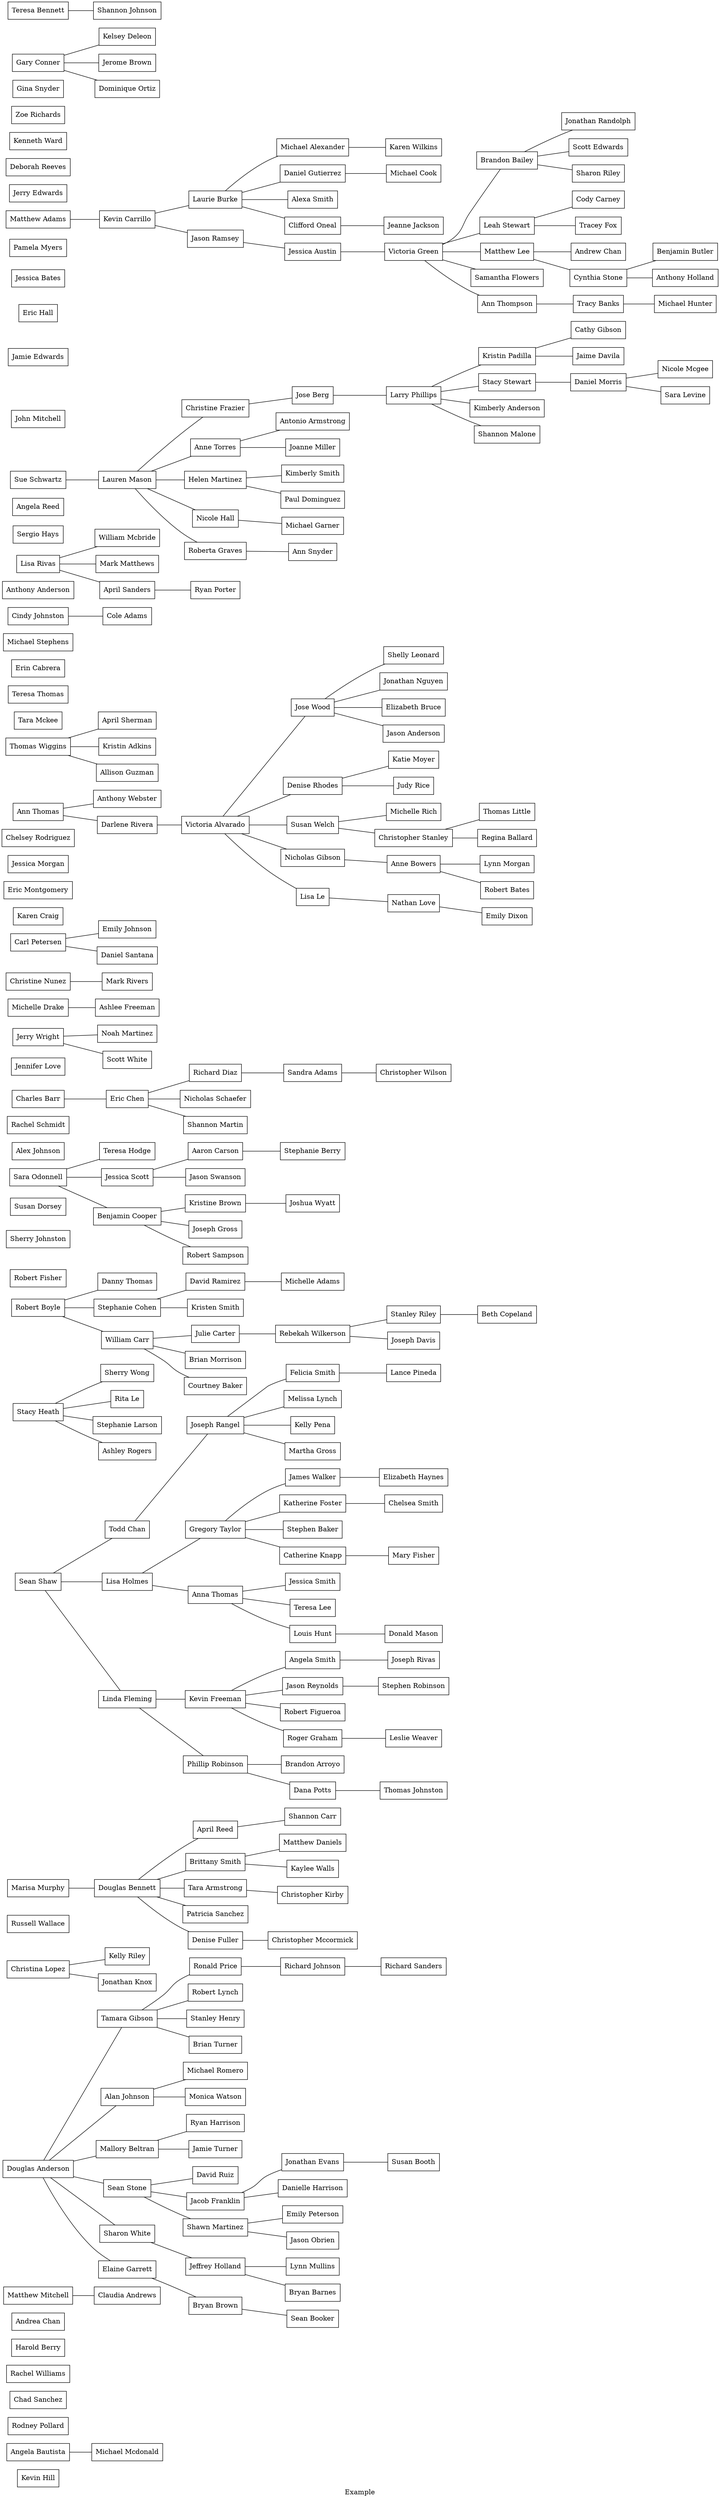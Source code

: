 digraph "family-tree" {
    label="Example";
    rankdir="LR";
    ratio="compress";
    node [shape="box"];
    edge [arrowhead="none"];
    subgraph "members" {
        "127" [label="Kevin Hill"];
        "213" [label="Angela Bautista"];
        "252" [label="Michael Mcdonald"];
        "186" [label="Rodney Pollard"];
        "13" [label="Chad Sanchez"];
        "230" [label="Rachel Williams"];
        "97" [label="Harold Berry"];
        "11" [label="Andrea Chan"];
        "122" [label="Claudia Andrews"];
        "76" [label="Matthew Mitchell"];
        "128" [label="Douglas Anderson"];
        "133" [label="Tamara Gibson"];
        "137" [label="Alan Johnson"];
        "139" [label="Mallory Beltran"];
        "144" [label="Sean Stone"];
        "149" [label="Ronald Price"];
        "153" [label="Michael Romero"];
        "154" [label="Sharon White"];
        "159" [label="Robert Lynch"];
        "162" [label="Elaine Garrett"];
        "167" [label="Stanley Henry"];
        "169" [label="Brian Turner"];
        "173" [label="Monica Watson"];
        "175" [label="Ryan Harrison"];
        "181" [label="David Ruiz"];
        "189" [label="Jamie Turner"];
        "194" [label="Jacob Franklin"];
        "197" [label="Shawn Martinez"];
        "203" [label="Richard Johnson"];
        "204" [label="Jeffrey Holland"];
        "206" [label="Bryan Brown"];
        "214" [label="Jonathan Evans"];
        "217" [label="Emily Peterson"];
        "224" [label="Danielle Harrison"];
        "232" [label="Jason Obrien"];
        "239" [label="Richard Sanders"];
        "240" [label="Lynn Mullins"];
        "243" [label="Bryan Barnes"];
        "245" [label="Sean Booker"];
        "254" [label="Susan Booth"];
        "138" [label="Christina Lopez"];
        "174" [label="Kelly Riley"];
        "185" [label="Jonathan Knox"];
        "10" [label="Russell Wallace"];
        "102" [label="Matthew Daniels"];
        "104" [label="Kaylee Walls"];
        "106" [label="Christopher Kirby"];
        "118" [label="Christopher Mccormick"];
        "17" [label="Marisa Murphy"];
        "22" [label="Douglas Bennett"];
        "38" [label="April Reed"];
        "48" [label="Brittany Smith"];
        "50" [label="Tara Armstrong"];
        "66" [label="Patricia Sanchez"];
        "73" [label="Denise Fuller"];
        "93" [label="Shannon Carr"];
        "1" [label="Sean Shaw"];
        "100" [label="Lance Pineda"];
        "109" [label="Chelsea Smith"];
        "110" [label="Stephen Robinson"];
        "120" [label="Mary Fisher"];
        "121" [label="Leslie Weaver"];
        "125" [label="Donald Mason"];
        "126" [label="Thomas Johnston"];
        "15" [label="Todd Chan"];
        "18" [label="Lisa Holmes"];
        "19" [label="Linda Fleming"];
        "23" [label="Gregory Taylor"];
        "24" [label="Kevin Freeman"];
        "26" [label="Joseph Rangel"];
        "33" [label="Anna Thomas"];
        "34" [label="Phillip Robinson"];
        "39" [label="James Walker"];
        "40" [label="Angela Smith"];
        "42" [label="Felicia Smith"];
        "51" [label="Katherine Foster"];
        "52" [label="Jason Reynolds"];
        "54" [label="Melissa Lynch"];
        "61" [label="Jessica Smith"];
        "62" [label="Brandon Arroyo"];
        "67" [label="Stephen Baker"];
        "68" [label="Robert Figueroa"];
        "70" [label="Kelly Pena"];
        "74" [label="Catherine Knapp"];
        "75" [label="Roger Graham"];
        "78" [label="Martha Gross"];
        "85" [label="Teresa Lee"];
        "87" [label="Louis Hunt"];
        "88" [label="Dana Potts"];
        "96" [label="Elizabeth Haynes"];
        "98" [label="Joseph Rivas"];
        "27" [label="Stacy Heath"];
        "44" [label="Sherry Wong"];
        "55" [label="Rita Le"];
        "71" [label="Stephanie Larson"];
        "79" [label="Ashley Rogers"];
        "143" [label="Robert Boyle"];
        "180" [label="Danny Thomas"];
        "193" [label="Stephanie Cohen"];
        "196" [label="William Carr"];
        "212" [label="David Ramirez"];
        "216" [label="Julie Carter"];
        "222" [label="Kristen Smith"];
        "227" [label="Brian Morrison"];
        "231" [label="Courtney Baker"];
        "251" [label="Michelle Adams"];
        "256" [label="Rebekah Wilkerson"];
        "257" [label="Stanley Riley"];
        "258" [label="Joseph Davis"];
        "259" [label="Beth Copeland"];
        "43" [label="Robert Fisher"];
        "176" [label="Sherry Johnston"];
        "8" [label="Susan Dorsey"];
        "142" [label="Sara Odonnell"];
        "179" [label="Teresa Hodge"];
        "192" [label="Jessica Scott"];
        "195" [label="Benjamin Cooper"];
        "209" [label="Aaron Carson"];
        "215" [label="Kristine Brown"];
        "221" [label="Jason Swanson"];
        "225" [label="Joseph Gross"];
        "228" [label="Robert Sampson"];
        "248" [label="Stephanie Berry"];
        "255" [label="Joshua Wyatt"];
        "94" [label="Alex Johnson"];
        "223" [label="Rachel Schmidt"];
        "132" [label="Eric Chen"];
        "148" [label="Richard Diaz"];
        "158" [label="Nicholas Schaefer"];
        "166" [label="Shannon Martin"];
        "201" [label="Sandra Adams"];
        "237" [label="Christopher Wilson"];
        "92" [label="Charles Barr"];
        "12" [label="Jennifer Love"];
        "30" [label="Jerry Wright"];
        "58" [label="Noah Martinez"];
        "82" [label="Scott White"];
        "211" [label="Michelle Drake"];
        "250" [label="Ashlee Freeman"];
        "210" [label="Christine Nunez"];
        "249" [label="Mark Rivers"];
        "31" [label="Carl Petersen"];
        "59" [label="Emily Johnson"];
        "83" [label="Daniel Santana"];
        "119" [label="Karen Craig"];
        "116" [label="Eric Montgomery"];
        "235" [label="Jessica Morgan"];
        "95" [label="Chelsey Rodriguez"];
        "129" [label="Victoria Alvarado"];
        "134" [label="Jose Wood"];
        "140" [label="Denise Rhodes"];
        "145" [label="Susan Welch"];
        "150" [label="Shelly Leonard"];
        "155" [label="Nicholas Gibson"];
        "160" [label="Jonathan Nguyen"];
        "163" [label="Lisa Le"];
        "168" [label="Elizabeth Bruce"];
        "170" [label="Jason Anderson"];
        "177" [label="Katie Moyer"];
        "182" [label="Michelle Rich"];
        "190" [label="Judy Rice"];
        "198" [label="Christopher Stanley"];
        "205" [label="Anne Bowers"];
        "207" [label="Nathan Love"];
        "218" [label="Thomas Little"];
        "233" [label="Regina Ballard"];
        "242" [label="Lynn Morgan"];
        "244" [label="Robert Bates"];
        "246" [label="Emily Dixon"];
        "35" [label="Ann Thomas"];
        "63" [label="Anthony Webster"];
        "89" [label="Darlene Rivera"];
        "28" [label="Thomas Wiggins"];
        "45" [label="April Sherman"];
        "56" [label="Kristin Adkins"];
        "80" [label="Allison Guzman"];
        "6" [label="Tara Mckee"];
        "253" [label="Teresa Thomas"];
        "108" [label="Erin Cabrera"];
        "9" [label="Michael Stephens"];
        "115" [label="Cole Adams"];
        "65" [label="Cindy Johnston"];
        "113" [label="Anthony Anderson"];
        "124" [label="Ryan Porter"];
        "32" [label="Lisa Rivas"];
        "60" [label="William Mcbride"];
        "84" [label="Mark Matthews"];
        "86" [label="April Sanders"];
        "229" [label="Sergio Hays"];
        "107" [label="Angela Reed"];
        "101" [label="Antonio Armstrong"];
        "103" [label="Joanne Miller"];
        "105" [label="Kimberly Smith"];
        "112" [label="Paul Dominguez"];
        "114" [label="Michael Garner"];
        "117" [label="Ann Snyder"];
        "131" [label="Larry Phillips"];
        "136" [label="Kristin Padilla"];
        "147" [label="Stacy Stewart"];
        "152" [label="Cathy Gibson"];
        "157" [label="Kimberly Anderson"];
        "16" [label="Sue Schwartz"];
        "165" [label="Shannon Malone"];
        "172" [label="Jaime Davila"];
        "200" [label="Daniel Morris"];
        "21" [label="Lauren Mason"];
        "220" [label="Nicole Mcgee"];
        "236" [label="Sara Levine"];
        "37" [label="Christine Frazier"];
        "47" [label="Anne Torres"];
        "49" [label="Helen Martinez"];
        "64" [label="Nicole Hall"];
        "72" [label="Roberta Graves"];
        "91" [label="Jose Berg"];
        "5" [label="John Mitchell"];
        "184" [label="Jamie Edwards"];
        "7" [label="Eric Hall"];
        "241" [label="Jessica Bates"];
        "3" [label="Pamela Myers"];
        "111" [label="Michael Cook"];
        "123" [label="Jeanne Jackson"];
        "130" [label="Victoria Green"];
        "135" [label="Brandon Bailey"];
        "141" [label="Leah Stewart"];
        "146" [label="Matthew Lee"];
        "151" [label="Jonathan Randolph"];
        "156" [label="Samantha Flowers"];
        "161" [label="Scott Edwards"];
        "164" [label="Ann Thompson"];
        "171" [label="Sharon Riley"];
        "178" [label="Cody Carney"];
        "183" [label="Andrew Chan"];
        "191" [label="Tracey Fox"];
        "199" [label="Cynthia Stone"];
        "2" [label="Matthew Adams"];
        "20" [label="Kevin Carrillo"];
        "208" [label="Tracy Banks"];
        "219" [label="Benjamin Butler"];
        "234" [label="Anthony Holland"];
        "247" [label="Michael Hunter"];
        "25" [label="Laurie Burke"];
        "36" [label="Jason Ramsey"];
        "41" [label="Michael Alexander"];
        "53" [label="Daniel Gutierrez"];
        "69" [label="Alexa Smith"];
        "77" [label="Clifford Oneal"];
        "90" [label="Jessica Austin"];
        "99" [label="Karen Wilkins"];
        "188" [label="Jerry Edwards"];
        "14" [label="Deborah Reeves"];
        "187" [label="Kenneth Ward"];
        "226" [label="Zoe Richards"];
        "4" [label="Gina Snyder"];
        "29" [label="Gary Conner"];
        "46" [label="Kelsey Deleon"];
        "57" [label="Jerome Brown"];
        "81" [label="Dominique Ortiz"];
        "202" [label="Teresa Bennett"];
        "238" [label="Shannon Johnson"];
        "1" -> "15";
        "1" -> "18";
        "1" -> "19";
        "128" -> "133";
        "128" -> "137";
        "128" -> "139";
        "128" -> "144";
        "128" -> "154";
        "128" -> "162";
        "129" -> "134";
        "129" -> "140";
        "129" -> "145";
        "129" -> "155";
        "129" -> "163";
        "130" -> "135";
        "130" -> "141";
        "130" -> "146";
        "130" -> "156";
        "130" -> "164";
        "131" -> "136";
        "131" -> "147";
        "131" -> "157";
        "131" -> "165";
        "132" -> "148";
        "132" -> "158";
        "132" -> "166";
        "133" -> "149";
        "133" -> "159";
        "133" -> "167";
        "133" -> "169";
        "134" -> "150";
        "134" -> "160";
        "134" -> "168";
        "134" -> "170";
        "135" -> "151";
        "135" -> "161";
        "135" -> "171";
        "136" -> "152";
        "136" -> "172";
        "137" -> "153";
        "137" -> "173";
        "138" -> "174";
        "138" -> "185";
        "139" -> "175";
        "139" -> "189";
        "140" -> "177";
        "140" -> "190";
        "141" -> "178";
        "141" -> "191";
        "142" -> "179";
        "142" -> "192";
        "142" -> "195";
        "143" -> "180";
        "143" -> "193";
        "143" -> "196";
        "144" -> "181";
        "144" -> "194";
        "144" -> "197";
        "145" -> "182";
        "145" -> "198";
        "146" -> "183";
        "146" -> "199";
        "147" -> "200";
        "148" -> "201";
        "149" -> "203";
        "15" -> "26";
        "154" -> "204";
        "155" -> "205";
        "16" -> "21";
        "162" -> "206";
        "163" -> "207";
        "164" -> "208";
        "17" -> "22";
        "18" -> "23";
        "18" -> "33";
        "19" -> "24";
        "19" -> "34";
        "192" -> "209";
        "192" -> "221";
        "193" -> "212";
        "193" -> "222";
        "194" -> "214";
        "194" -> "224";
        "195" -> "215";
        "195" -> "225";
        "195" -> "228";
        "196" -> "216";
        "196" -> "227";
        "196" -> "231";
        "197" -> "217";
        "197" -> "232";
        "198" -> "218";
        "198" -> "233";
        "199" -> "219";
        "199" -> "234";
        "2" -> "20";
        "20" -> "25";
        "20" -> "36";
        "200" -> "220";
        "200" -> "236";
        "201" -> "237";
        "202" -> "238";
        "203" -> "239";
        "204" -> "240";
        "204" -> "243";
        "205" -> "242";
        "205" -> "244";
        "206" -> "245";
        "207" -> "246";
        "208" -> "247";
        "209" -> "248";
        "21" -> "37";
        "21" -> "47";
        "21" -> "49";
        "21" -> "64";
        "21" -> "72";
        "210" -> "249";
        "211" -> "250";
        "212" -> "251";
        "213" -> "252";
        "214" -> "254";
        "215" -> "255";
        "216" -> "256";
        "22" -> "38";
        "22" -> "48";
        "22" -> "50";
        "22" -> "66";
        "22" -> "73";
        "23" -> "39";
        "23" -> "51";
        "23" -> "67";
        "23" -> "74";
        "24" -> "40";
        "24" -> "52";
        "24" -> "68";
        "24" -> "75";
        "25" -> "41";
        "25" -> "53";
        "25" -> "69";
        "25" -> "77";
        "256" -> "257";
        "256" -> "258";
        "257" -> "259";
        "26" -> "42";
        "26" -> "54";
        "26" -> "70";
        "26" -> "78";
        "27" -> "44";
        "27" -> "55";
        "27" -> "71";
        "27" -> "79";
        "28" -> "45";
        "28" -> "56";
        "28" -> "80";
        "29" -> "46";
        "29" -> "57";
        "29" -> "81";
        "30" -> "58";
        "30" -> "82";
        "31" -> "59";
        "31" -> "83";
        "32" -> "60";
        "32" -> "84";
        "32" -> "86";
        "33" -> "61";
        "33" -> "85";
        "33" -> "87";
        "34" -> "62";
        "34" -> "88";
        "35" -> "63";
        "35" -> "89";
        "36" -> "90";
        "37" -> "91";
        "38" -> "93";
        "39" -> "96";
        "40" -> "98";
        "41" -> "99";
        "42" -> "100";
        "47" -> "101";
        "47" -> "103";
        "48" -> "102";
        "48" -> "104";
        "49" -> "105";
        "49" -> "112";
        "50" -> "106";
        "51" -> "109";
        "52" -> "110";
        "53" -> "111";
        "64" -> "114";
        "65" -> "115";
        "72" -> "117";
        "73" -> "118";
        "74" -> "120";
        "75" -> "121";
        "76" -> "122";
        "77" -> "123";
        "86" -> "124";
        "87" -> "125";
        "88" -> "126";
        "89" -> "129";
        "90" -> "130";
        "91" -> "131";
        "92" -> "132";
    }
}
